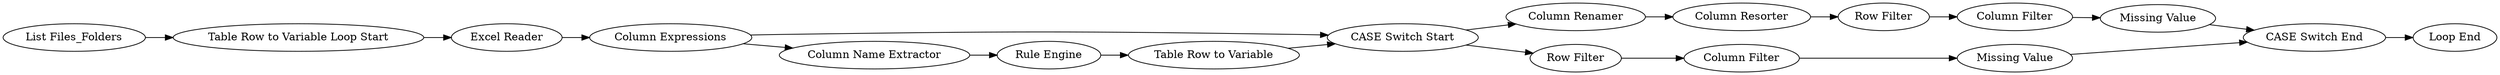digraph {
	182 -> 177
	126 -> 179
	176 -> 177
	177 -> 122
	179 -> 180
	167 -> 169
	123 -> 124
	177 -> 112
	118 -> 179
	174 -> 176
	125 -> 126
	124 -> 125
	117 -> 118
	112 -> 117
	169 -> 170
	122 -> 123
	170 -> 182
	175 -> 174
	182 -> 175
	175 [label="Column Name Extractor"]
	170 [label="Excel Reader"]
	179 [label="CASE Switch End"]
	167 [label="List Files_Folders"]
	180 [label="Loop End"]
	123 [label="Column Resorter"]
	177 [label="CASE Switch Start"]
	126 [label="Missing Value"]
	125 [label="Column Filter"]
	112 [label="Row Filter"]
	169 [label="Table Row to Variable Loop Start"]
	118 [label="Missing Value"]
	174 [label="Rule Engine"]
	176 [label="Table Row to Variable"]
	182 [label="Column Expressions"]
	124 [label="Row Filter"]
	122 [label="Column Renamer"]
	117 [label="Column Filter"]
	rankdir=LR
}
